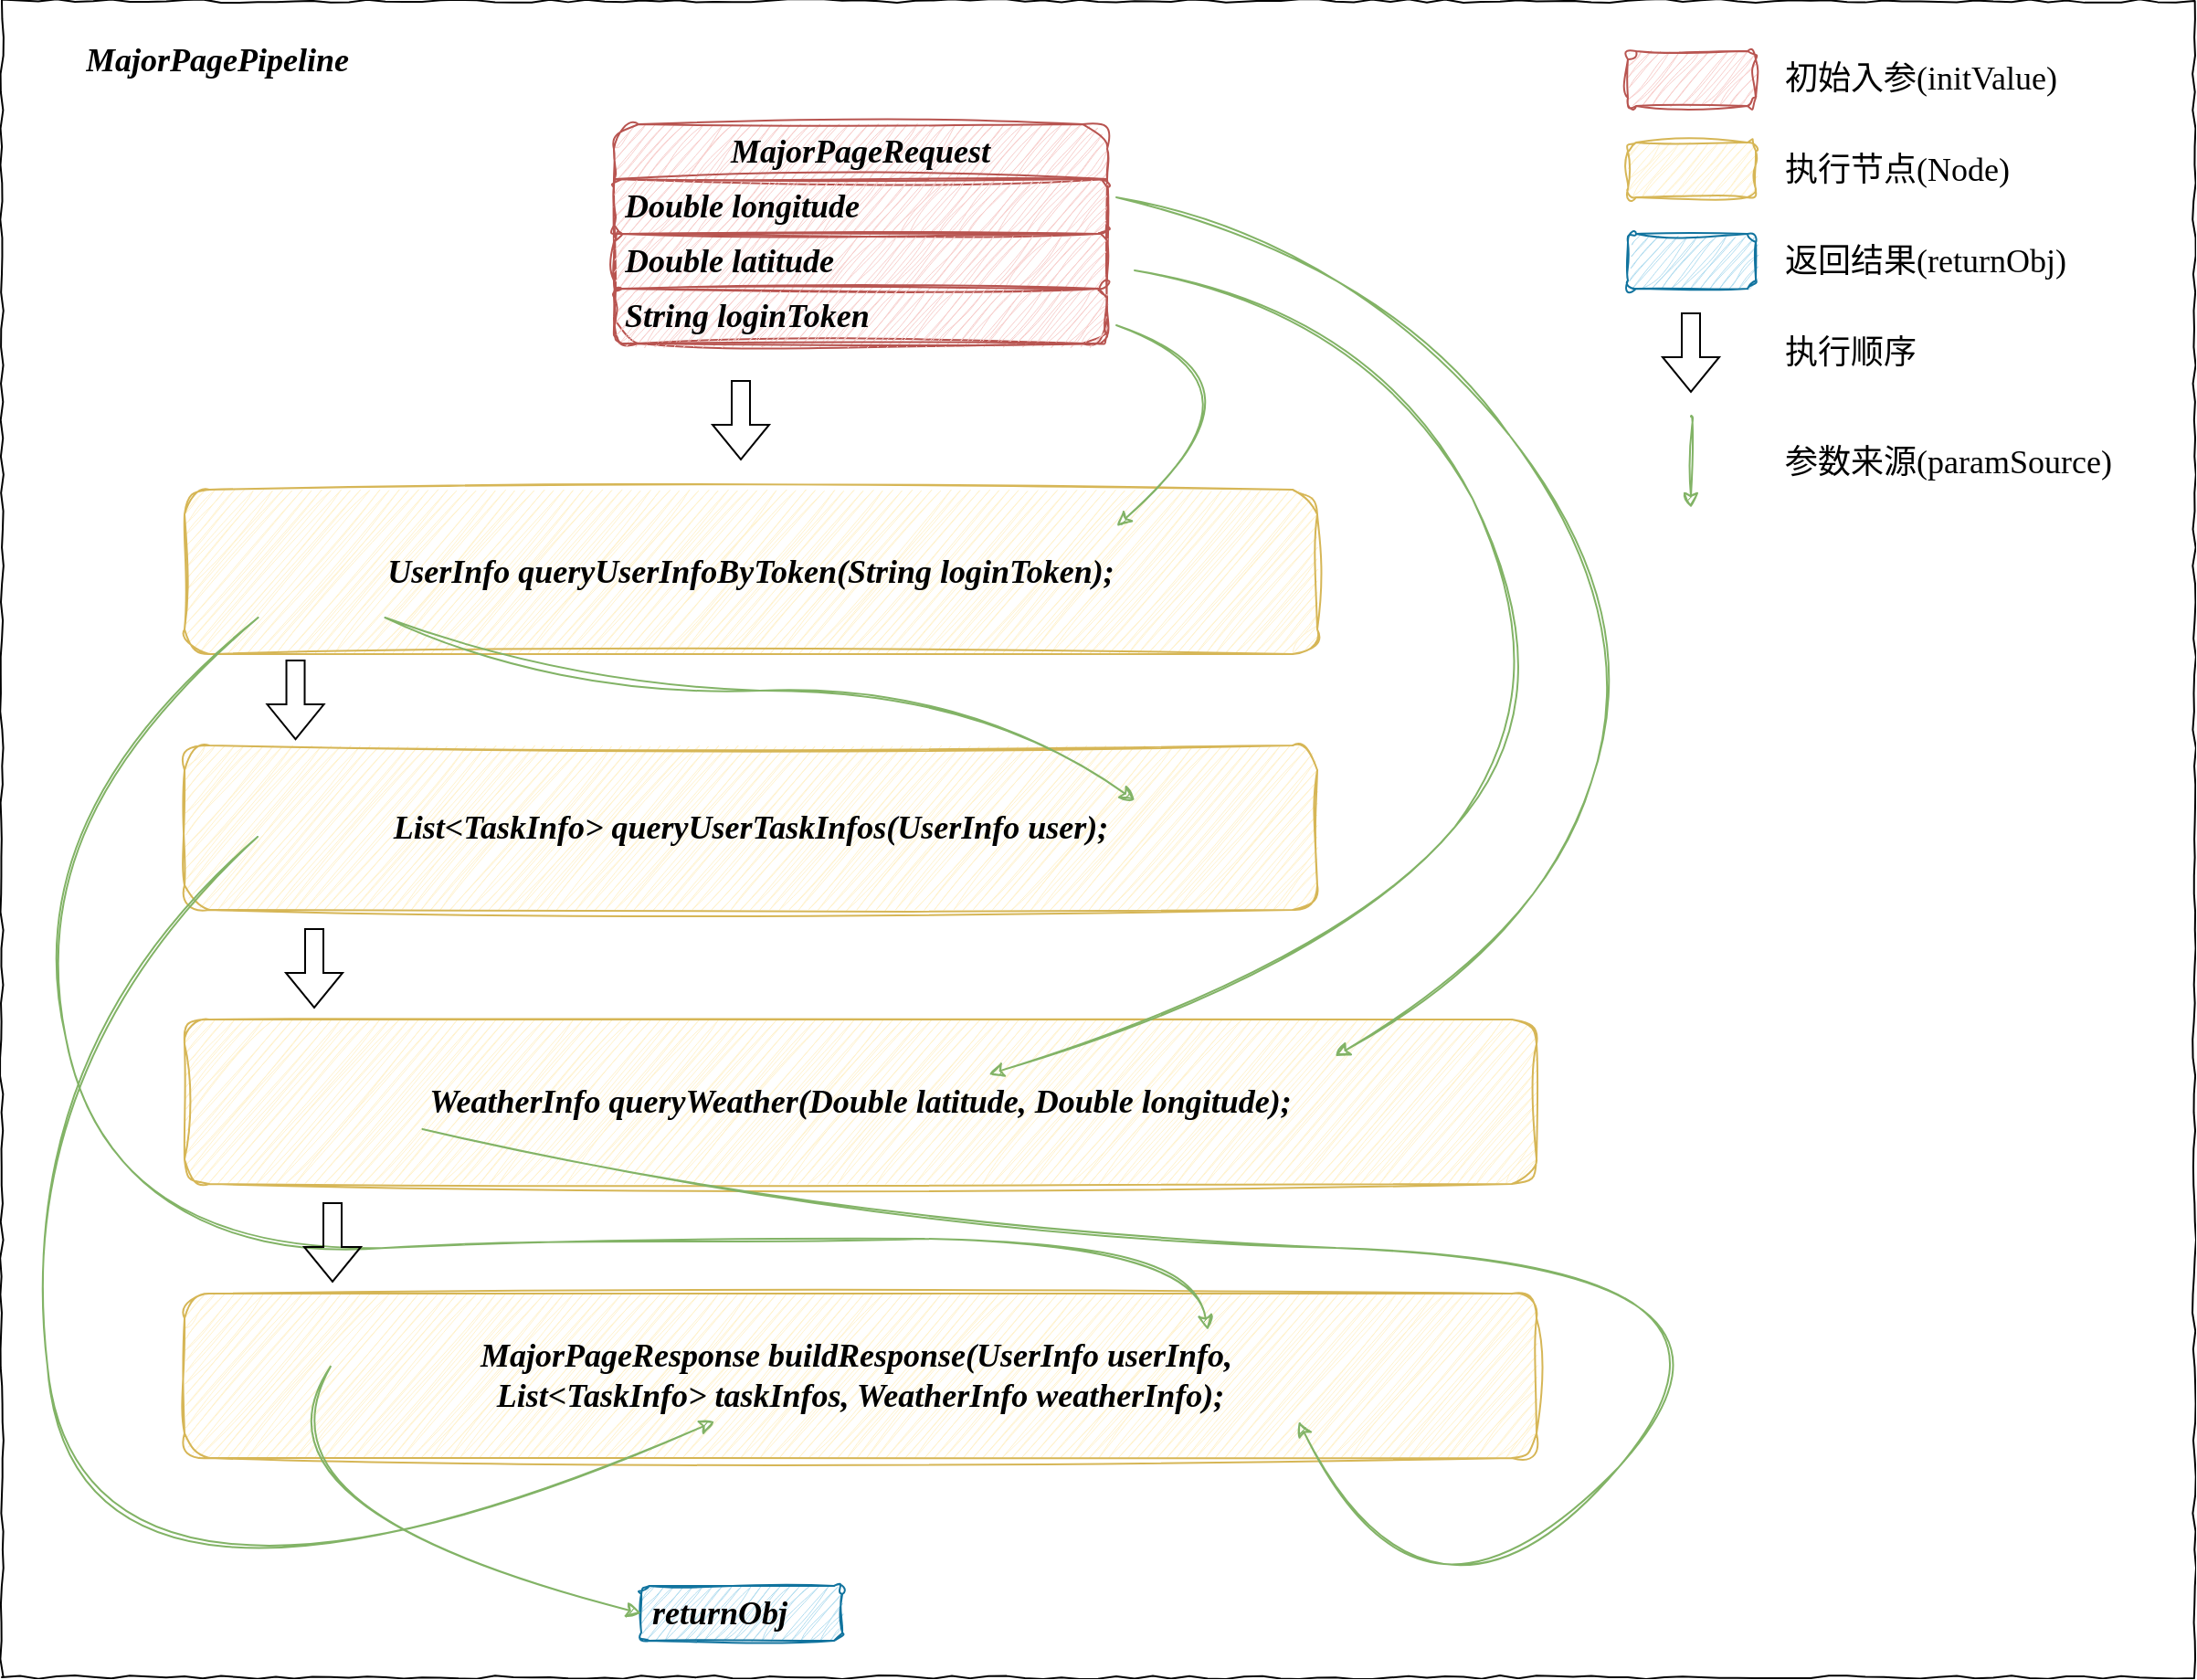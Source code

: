 <mxfile version="24.4.13" type="device">
  <diagram name="第 1 页" id="bbYAsJ9AS1H-cQh3gX90">
    <mxGraphModel dx="2074" dy="1197" grid="1" gridSize="10" guides="1" tooltips="1" connect="1" arrows="1" fold="1" page="1" pageScale="1" pageWidth="690" pageHeight="980" math="0" shadow="0">
      <root>
        <mxCell id="0" />
        <mxCell id="1" parent="0" />
        <mxCell id="v_TXbxovjSpdbynm-BwS-1" value="" style="rounded=0;whiteSpace=wrap;html=1;comic=1;arcSize=12;" vertex="1" parent="1">
          <mxGeometry x="20" y="12.5" width="1200" height="917.5" as="geometry" />
        </mxCell>
        <mxCell id="vOWczvrueF11Am09t13T-1" value="&lt;i&gt;&lt;font style=&quot;&quot; size=&quot;1&quot;&gt;&lt;b style=&quot;font-size: 18px;&quot;&gt;UserInfo queryUserInfoByToken(String loginToken);&lt;/b&gt;&lt;/font&gt;&lt;/i&gt;" style="rounded=1;whiteSpace=wrap;html=1;fillColor=#fff2cc;strokeColor=#d6b656;sketch=1;curveFitting=1;jiggle=2;fontFamily=Comic Sans MS;" parent="1" vertex="1">
          <mxGeometry x="120" y="280" width="620" height="90" as="geometry" />
        </mxCell>
        <mxCell id="JGUKwS1q1bDIkYwTgo52-1" value="&lt;i&gt;&lt;font style=&quot;&quot; size=&quot;1&quot;&gt;&lt;b style=&quot;font-size: 18px;&quot;&gt;List&amp;lt;TaskInfo&amp;gt; queryUserTaskInfos(UserInfo user);&lt;/b&gt;&lt;/font&gt;&lt;/i&gt;" style="rounded=1;whiteSpace=wrap;html=1;fillColor=#fff2cc;strokeColor=#d6b656;sketch=1;curveFitting=1;jiggle=2;fontFamily=Comic Sans MS;" parent="1" vertex="1">
          <mxGeometry x="120" y="420" width="620" height="90" as="geometry" />
        </mxCell>
        <mxCell id="JGUKwS1q1bDIkYwTgo52-2" value="&lt;i&gt;&lt;font style=&quot;&quot; size=&quot;1&quot;&gt;&lt;b style=&quot;font-size: 18px;&quot;&gt;WeatherInfo queryWeather(Double&amp;nbsp;&lt;/b&gt;&lt;/font&gt;&lt;/i&gt;&lt;span style=&quot;background-color: initial; font-size: 18px;&quot;&gt;&lt;font&gt;&lt;b&gt;&lt;i&gt;latitude, Double l&lt;/i&gt;&lt;/b&gt;&lt;/font&gt;&lt;/span&gt;&lt;i&gt;&lt;font style=&quot;&quot;&gt;&lt;span style=&quot;font-size: 18px;&quot;&gt;&lt;b&gt;ongitude&lt;/b&gt;&lt;/span&gt;&lt;b style=&quot;font-size: 18px;&quot;&gt;);&lt;/b&gt;&lt;/font&gt;&lt;/i&gt;" style="rounded=1;whiteSpace=wrap;html=1;fillColor=#fff2cc;strokeColor=#d6b656;sketch=1;curveFitting=1;jiggle=2;fontFamily=Comic Sans MS;" parent="1" vertex="1">
          <mxGeometry x="120" y="570" width="740" height="90" as="geometry" />
        </mxCell>
        <mxCell id="JGUKwS1q1bDIkYwTgo52-3" value="&lt;i&gt;&lt;font style=&quot;&quot; size=&quot;1&quot;&gt;&lt;b style=&quot;font-size: 18px;&quot;&gt;MajorPageResponse buildResponse(UserInfo&amp;nbsp;&lt;/b&gt;&lt;/font&gt;&lt;/i&gt;&lt;span style=&quot;background-color: initial; font-size: 18px;&quot;&gt;&lt;font&gt;&lt;b&gt;&lt;i&gt;userInfo,&amp;nbsp;&lt;/i&gt;&lt;/b&gt;&lt;/font&gt;&lt;/span&gt;&lt;div&gt;&lt;span style=&quot;background-color: initial; font-size: 18px;&quot;&gt;&lt;font&gt;&lt;b&gt;&lt;i&gt;List&amp;lt;TaskInfo&amp;gt; taskInfos, WeatherInfo weatherInfo&lt;/i&gt;&lt;/b&gt;&lt;/font&gt;&lt;/span&gt;&lt;i&gt;&lt;font style=&quot;&quot;&gt;&lt;b style=&quot;font-size: 18px;&quot;&gt;);&lt;/b&gt;&lt;/font&gt;&lt;/i&gt;&lt;/div&gt;" style="rounded=1;whiteSpace=wrap;html=1;fillColor=#fff2cc;strokeColor=#d6b656;sketch=1;curveFitting=1;jiggle=2;fontFamily=Comic Sans MS;" parent="1" vertex="1">
          <mxGeometry x="120" y="720" width="740" height="90" as="geometry" />
        </mxCell>
        <mxCell id="JGUKwS1q1bDIkYwTgo52-4" value="&lt;font size=&quot;1&quot;&gt;&lt;i&gt;&lt;b style=&quot;font-size: 18px;&quot;&gt;MajorPageRequest&lt;/b&gt;&lt;/i&gt;&lt;/font&gt;" style="swimlane;fontStyle=0;childLayout=stackLayout;horizontal=1;startSize=30;horizontalStack=0;resizeParent=1;resizeParentMax=0;resizeLast=0;collapsible=1;marginBottom=0;whiteSpace=wrap;html=1;fillColor=#f8cecc;strokeColor=#b85450;sketch=1;curveFitting=1;jiggle=2;rounded=1;fontFamily=Comic Sans MS;" parent="1" vertex="1">
          <mxGeometry x="355" y="80" width="270" height="120" as="geometry" />
        </mxCell>
        <mxCell id="JGUKwS1q1bDIkYwTgo52-5" value="&lt;span style=&quot;background-color: initial; text-align: center; font-size: 18px;&quot;&gt;&lt;font&gt;&lt;b&gt;&lt;i&gt;Double l&lt;/i&gt;&lt;/b&gt;&lt;/font&gt;&lt;/span&gt;&lt;i style=&quot;text-align: center;&quot;&gt;&lt;font&gt;&lt;span style=&quot;font-size: 18px;&quot;&gt;&lt;b&gt;ongitude&lt;/b&gt;&lt;/span&gt;&lt;/font&gt;&lt;/i&gt;" style="text;strokeColor=#b85450;fillColor=#f8cecc;align=left;verticalAlign=middle;spacingLeft=4;spacingRight=4;overflow=hidden;points=[[0,0.5],[1,0.5]];portConstraint=eastwest;rotatable=0;whiteSpace=wrap;html=1;sketch=1;curveFitting=1;jiggle=2;rounded=1;fontFamily=Comic Sans MS;" parent="JGUKwS1q1bDIkYwTgo52-4" vertex="1">
          <mxGeometry y="30" width="270" height="30" as="geometry" />
        </mxCell>
        <mxCell id="JGUKwS1q1bDIkYwTgo52-6" value="&lt;i style=&quot;text-align: center;&quot;&gt;&lt;font size=&quot;1&quot;&gt;&lt;b style=&quot;font-size: 18px;&quot;&gt;Double&amp;nbsp;&lt;/b&gt;&lt;/font&gt;&lt;/i&gt;&lt;span style=&quot;text-align: center; background-color: initial; font-size: 18px;&quot;&gt;&lt;font&gt;&lt;b&gt;&lt;i&gt;latitude&lt;/i&gt;&lt;/b&gt;&lt;/font&gt;&lt;/span&gt;" style="text;strokeColor=#b85450;fillColor=#f8cecc;align=left;verticalAlign=middle;spacingLeft=4;spacingRight=4;overflow=hidden;points=[[0,0.5],[1,0.5]];portConstraint=eastwest;rotatable=0;whiteSpace=wrap;html=1;sketch=1;curveFitting=1;jiggle=2;rounded=1;fontFamily=Comic Sans MS;" parent="JGUKwS1q1bDIkYwTgo52-4" vertex="1">
          <mxGeometry y="60" width="270" height="30" as="geometry" />
        </mxCell>
        <mxCell id="JGUKwS1q1bDIkYwTgo52-7" value="&lt;i style=&quot;text-align: center;&quot;&gt;&lt;font size=&quot;1&quot;&gt;&lt;b style=&quot;font-size: 18px;&quot;&gt;String loginToken&lt;/b&gt;&lt;/font&gt;&lt;/i&gt;" style="text;strokeColor=#b85450;fillColor=#f8cecc;align=left;verticalAlign=middle;spacingLeft=4;spacingRight=4;overflow=hidden;points=[[0,0.5],[1,0.5]];portConstraint=eastwest;rotatable=0;whiteSpace=wrap;html=1;sketch=1;curveFitting=1;jiggle=2;rounded=1;fontFamily=Comic Sans MS;" parent="JGUKwS1q1bDIkYwTgo52-4" vertex="1">
          <mxGeometry y="90" width="270" height="30" as="geometry" />
        </mxCell>
        <mxCell id="JGUKwS1q1bDIkYwTgo52-9" value="" style="curved=1;endArrow=classic;html=1;rounded=0;fillColor=#d5e8d4;strokeColor=#82b366;sketch=1;curveFitting=1;jiggle=2;entryX=0.823;entryY=0.222;entryDx=0;entryDy=0;entryPerimeter=0;fontFamily=Comic Sans MS;" parent="1" target="vOWczvrueF11Am09t13T-1" edge="1">
          <mxGeometry width="50" height="50" relative="1" as="geometry">
            <mxPoint x="630" y="190" as="sourcePoint" />
            <mxPoint x="610" y="320" as="targetPoint" />
            <Array as="points">
              <mxPoint x="720" y="220" />
            </Array>
          </mxGeometry>
        </mxCell>
        <mxCell id="JGUKwS1q1bDIkYwTgo52-10" value="" style="curved=1;endArrow=classic;html=1;rounded=0;fillColor=#d5e8d4;strokeColor=#82b366;sketch=1;curveFitting=1;jiggle=2;exitX=0.177;exitY=0.778;exitDx=0;exitDy=0;exitPerimeter=0;entryX=0.839;entryY=0.333;entryDx=0;entryDy=0;entryPerimeter=0;fontFamily=Comic Sans MS;" parent="1" source="vOWczvrueF11Am09t13T-1" target="JGUKwS1q1bDIkYwTgo52-1" edge="1">
          <mxGeometry width="50" height="50" relative="1" as="geometry">
            <mxPoint x="250" y="350" as="sourcePoint" />
            <mxPoint x="600" y="410" as="targetPoint" />
            <Array as="points">
              <mxPoint x="320" y="390" />
              <mxPoint x="550" y="390" />
            </Array>
          </mxGeometry>
        </mxCell>
        <mxCell id="JGUKwS1q1bDIkYwTgo52-11" value="" style="curved=1;endArrow=classic;html=1;rounded=0;fillColor=#d5e8d4;strokeColor=#82b366;sketch=1;curveFitting=1;jiggle=2;entryX=0.595;entryY=0.333;entryDx=0;entryDy=0;entryPerimeter=0;fontFamily=Comic Sans MS;" parent="1" target="JGUKwS1q1bDIkYwTgo52-2" edge="1">
          <mxGeometry width="50" height="50" relative="1" as="geometry">
            <mxPoint x="640" y="160" as="sourcePoint" />
            <mxPoint x="820" y="500" as="targetPoint" />
            <Array as="points">
              <mxPoint x="770" y="180" />
              <mxPoint x="880" y="390" />
              <mxPoint x="750" y="540" />
            </Array>
          </mxGeometry>
        </mxCell>
        <mxCell id="JGUKwS1q1bDIkYwTgo52-12" value="" style="curved=1;endArrow=classic;html=1;rounded=0;fillColor=#d5e8d4;strokeColor=#82b366;sketch=1;curveFitting=1;jiggle=2;entryX=0.851;entryY=0.222;entryDx=0;entryDy=0;entryPerimeter=0;" parent="1" target="JGUKwS1q1bDIkYwTgo52-2" edge="1">
          <mxGeometry width="50" height="50" relative="1" as="geometry">
            <mxPoint x="630" y="120" as="sourcePoint" />
            <mxPoint x="560" y="570" as="targetPoint" />
            <Array as="points">
              <mxPoint x="770" y="150" />
              <mxPoint x="920" y="350" />
              <mxPoint x="860" y="530" />
            </Array>
          </mxGeometry>
        </mxCell>
        <mxCell id="JGUKwS1q1bDIkYwTgo52-13" value="" style="curved=1;endArrow=classic;html=1;rounded=0;fillColor=#d5e8d4;strokeColor=#82b366;sketch=1;curveFitting=1;jiggle=2;exitX=0.065;exitY=0.778;exitDx=0;exitDy=0;exitPerimeter=0;entryX=0.757;entryY=0.222;entryDx=0;entryDy=0;entryPerimeter=0;" parent="1" source="vOWczvrueF11Am09t13T-1" target="JGUKwS1q1bDIkYwTgo52-3" edge="1">
          <mxGeometry width="50" height="50" relative="1" as="geometry">
            <mxPoint x="20" y="400" as="sourcePoint" />
            <mxPoint x="350" y="500" as="targetPoint" />
            <Array as="points">
              <mxPoint x="30" y="460" />
              <mxPoint x="80" y="700" />
              <mxPoint x="380" y="690" />
              <mxPoint x="670" y="690" />
            </Array>
          </mxGeometry>
        </mxCell>
        <mxCell id="JGUKwS1q1bDIkYwTgo52-14" value="" style="curved=1;endArrow=classic;html=1;rounded=0;fillColor=#d5e8d4;strokeColor=#82b366;sketch=1;curveFitting=1;jiggle=2;exitX=0.065;exitY=0.778;exitDx=0;exitDy=0;exitPerimeter=0;entryX=0.392;entryY=0.778;entryDx=0;entryDy=0;entryPerimeter=0;" parent="1" target="JGUKwS1q1bDIkYwTgo52-3" edge="1">
          <mxGeometry width="50" height="50" relative="1" as="geometry">
            <mxPoint x="160" y="470" as="sourcePoint" />
            <mxPoint x="680" y="860" as="targetPoint" />
            <Array as="points">
              <mxPoint x="30" y="580" />
              <mxPoint x="60" y="940" />
            </Array>
          </mxGeometry>
        </mxCell>
        <mxCell id="JGUKwS1q1bDIkYwTgo52-15" value="" style="curved=1;endArrow=classic;html=1;rounded=0;fillColor=#d5e8d4;strokeColor=#82b366;sketch=1;curveFitting=1;jiggle=2;entryX=0.824;entryY=0.778;entryDx=0;entryDy=0;entryPerimeter=0;exitX=0.176;exitY=0.667;exitDx=0;exitDy=0;exitPerimeter=0;" parent="1" source="JGUKwS1q1bDIkYwTgo52-2" target="JGUKwS1q1bDIkYwTgo52-3" edge="1">
          <mxGeometry width="50" height="50" relative="1" as="geometry">
            <mxPoint x="280" y="550" as="sourcePoint" />
            <mxPoint x="800" y="720" as="targetPoint" />
            <Array as="points">
              <mxPoint x="490" y="690" />
              <mxPoint x="1010" y="700" />
              <mxPoint x="800" y="930" />
            </Array>
          </mxGeometry>
        </mxCell>
        <mxCell id="JGUKwS1q1bDIkYwTgo52-18" value="&lt;div style=&quot;text-align: center;&quot;&gt;&lt;span style=&quot;background-color: initial; font-size: 18px;&quot;&gt;&lt;font&gt;&lt;b&gt;&lt;i&gt;returnObj&lt;/i&gt;&lt;/b&gt;&lt;/font&gt;&lt;/span&gt;&lt;/div&gt;" style="text;strokeColor=#10739e;fillColor=#b1ddf0;align=left;verticalAlign=middle;spacingLeft=4;spacingRight=4;overflow=hidden;points=[[0,0.5],[1,0.5]];portConstraint=eastwest;rotatable=0;whiteSpace=wrap;html=1;sketch=1;curveFitting=1;jiggle=2;rounded=1;fontFamily=Comic Sans MS;" parent="1" vertex="1">
          <mxGeometry x="370" y="880" width="110" height="30" as="geometry" />
        </mxCell>
        <mxCell id="JGUKwS1q1bDIkYwTgo52-19" value="" style="curved=1;endArrow=classic;html=1;rounded=0;fillColor=#d5e8d4;strokeColor=#82b366;sketch=1;curveFitting=1;jiggle=2;entryX=0;entryY=0.5;entryDx=0;entryDy=0;exitX=0.108;exitY=0.444;exitDx=0;exitDy=0;exitPerimeter=0;fontFamily=Comic Sans MS;" parent="1" source="JGUKwS1q1bDIkYwTgo52-3" target="JGUKwS1q1bDIkYwTgo52-18" edge="1">
          <mxGeometry width="50" height="50" relative="1" as="geometry">
            <mxPoint x="150" y="760" as="sourcePoint" />
            <mxPoint x="240" y="900" as="targetPoint" />
            <Array as="points">
              <mxPoint x="150" y="840" />
            </Array>
          </mxGeometry>
        </mxCell>
        <mxCell id="JGUKwS1q1bDIkYwTgo52-20" value="&lt;i style=&quot;font-size: x-small; text-align: center;&quot;&gt;&lt;b style=&quot;font-size: 18px;&quot;&gt;MajorPagePipeline&lt;/b&gt;&lt;/i&gt;" style="text;strokeColor=none;fillColor=none;align=left;verticalAlign=middle;spacingLeft=4;spacingRight=4;overflow=hidden;points=[[0,0.5],[1,0.5]];portConstraint=eastwest;rotatable=0;whiteSpace=wrap;html=1;fontFamily=Comic Sans MS;" parent="1" vertex="1">
          <mxGeometry x="60" y="30" width="200" height="30" as="geometry" />
        </mxCell>
        <mxCell id="JGUKwS1q1bDIkYwTgo52-21" value="" style="shape=flexArrow;endArrow=classic;html=1;rounded=0;exitX=0.098;exitY=1.033;exitDx=0;exitDy=0;exitPerimeter=0;entryX=0.098;entryY=-0.033;entryDx=0;entryDy=0;entryPerimeter=0;fontFamily=Comic Sans MS;" parent="1" source="vOWczvrueF11Am09t13T-1" target="JGUKwS1q1bDIkYwTgo52-1" edge="1">
          <mxGeometry width="50" height="50" relative="1" as="geometry">
            <mxPoint x="190" y="410" as="sourcePoint" />
            <mxPoint x="180" y="410" as="targetPoint" />
          </mxGeometry>
        </mxCell>
        <mxCell id="JGUKwS1q1bDIkYwTgo52-22" value="" style="shape=flexArrow;endArrow=classic;html=1;rounded=0;exitX=0.098;exitY=1.033;exitDx=0;exitDy=0;exitPerimeter=0;entryX=0.098;entryY=-0.033;entryDx=0;entryDy=0;entryPerimeter=0;fontFamily=Comic Sans MS;" parent="1" edge="1">
          <mxGeometry width="50" height="50" relative="1" as="geometry">
            <mxPoint x="191" y="520" as="sourcePoint" />
            <mxPoint x="191" y="564" as="targetPoint" />
          </mxGeometry>
        </mxCell>
        <mxCell id="JGUKwS1q1bDIkYwTgo52-23" value="" style="shape=flexArrow;endArrow=classic;html=1;rounded=0;exitX=0.098;exitY=1.033;exitDx=0;exitDy=0;exitPerimeter=0;entryX=0.098;entryY=-0.033;entryDx=0;entryDy=0;entryPerimeter=0;fontFamily=Comic Sans MS;" parent="1" edge="1">
          <mxGeometry width="50" height="50" relative="1" as="geometry">
            <mxPoint x="201" y="670" as="sourcePoint" />
            <mxPoint x="201" y="714" as="targetPoint" />
          </mxGeometry>
        </mxCell>
        <mxCell id="JGUKwS1q1bDIkYwTgo52-24" value="" style="rounded=1;whiteSpace=wrap;html=1;sketch=1;jiggle=2;curveFitting=1;strokeColor=#b85450;align=center;verticalAlign=middle;fontFamily=Comic Sans MS;fontSize=12;fontColor=default;fontStyle=0;fillColor=#f8cecc;" parent="1" vertex="1">
          <mxGeometry x="910" y="40" width="70" height="30" as="geometry" />
        </mxCell>
        <mxCell id="JGUKwS1q1bDIkYwTgo52-25" value="" style="shape=flexArrow;endArrow=classic;html=1;rounded=0;exitX=0.098;exitY=1.033;exitDx=0;exitDy=0;exitPerimeter=0;entryX=0.098;entryY=-0.033;entryDx=0;entryDy=0;entryPerimeter=0;fontFamily=Comic Sans MS;" parent="1" edge="1">
          <mxGeometry width="50" height="50" relative="1" as="geometry">
            <mxPoint x="944.5" y="183" as="sourcePoint" />
            <mxPoint x="944.5" y="227" as="targetPoint" />
          </mxGeometry>
        </mxCell>
        <mxCell id="JGUKwS1q1bDIkYwTgo52-26" value="" style="rounded=1;whiteSpace=wrap;html=1;sketch=1;jiggle=2;curveFitting=1;strokeColor=#d6b656;align=center;verticalAlign=middle;fontFamily=Comic Sans MS;fontSize=12;fontColor=default;fontStyle=0;fillColor=#fff2cc;" parent="1" vertex="1">
          <mxGeometry x="910" y="90" width="70" height="30" as="geometry" />
        </mxCell>
        <mxCell id="JGUKwS1q1bDIkYwTgo52-28" value="" style="rounded=1;whiteSpace=wrap;html=1;sketch=1;jiggle=2;curveFitting=1;strokeColor=#10739e;align=left;verticalAlign=middle;fontFamily=Comic Sans MS;fontSize=12;fontColor=default;fontStyle=0;fillColor=#b1ddf0;spacingLeft=4;spacingRight=4;gradientColor=none;" parent="1" vertex="1">
          <mxGeometry x="910" y="140" width="70" height="30" as="geometry" />
        </mxCell>
        <mxCell id="JGUKwS1q1bDIkYwTgo52-29" value="&lt;div style=&quot;text-align: center;&quot;&gt;&lt;span style=&quot;background-color: initial; font-size: 18px;&quot;&gt;&lt;font&gt;初始入参(initValue)&lt;/font&gt;&lt;/span&gt;&lt;/div&gt;" style="text;strokeColor=none;fillColor=none;align=left;verticalAlign=middle;spacingLeft=4;spacingRight=4;overflow=hidden;points=[[0,0.5],[1,0.5]];portConstraint=eastwest;rotatable=0;whiteSpace=wrap;html=1;fontFamily=Comic Sans MS;" parent="1" vertex="1">
          <mxGeometry x="990" y="40" width="210" height="30" as="geometry" />
        </mxCell>
        <mxCell id="JGUKwS1q1bDIkYwTgo52-31" value="&lt;div style=&quot;text-align: center;&quot;&gt;&lt;span style=&quot;background-color: initial; font-size: 18px;&quot;&gt;&lt;font&gt;执行节点(Node)&lt;/font&gt;&lt;/span&gt;&lt;/div&gt;" style="text;strokeColor=none;fillColor=none;align=left;verticalAlign=middle;spacingLeft=4;spacingRight=4;overflow=hidden;points=[[0,0.5],[1,0.5]];portConstraint=eastwest;rotatable=0;whiteSpace=wrap;html=1;fontFamily=Comic Sans MS;" parent="1" vertex="1">
          <mxGeometry x="990" y="90" width="210" height="30" as="geometry" />
        </mxCell>
        <mxCell id="JGUKwS1q1bDIkYwTgo52-32" value="&lt;div style=&quot;text-align: center;&quot;&gt;&lt;span style=&quot;background-color: initial; font-size: 18px;&quot;&gt;&lt;font&gt;返回结果(returnObj)&lt;/font&gt;&lt;/span&gt;&lt;/div&gt;" style="text;strokeColor=none;fillColor=none;align=left;verticalAlign=middle;spacingLeft=4;spacingRight=4;overflow=hidden;points=[[0,0.5],[1,0.5]];portConstraint=eastwest;rotatable=0;whiteSpace=wrap;html=1;fontFamily=Comic Sans MS;" parent="1" vertex="1">
          <mxGeometry x="990" y="140" width="210" height="30" as="geometry" />
        </mxCell>
        <mxCell id="JGUKwS1q1bDIkYwTgo52-33" value="&lt;div style=&quot;text-align: center;&quot;&gt;&lt;span style=&quot;background-color: initial; font-size: 18px;&quot;&gt;&lt;font&gt;执行顺序&lt;/font&gt;&lt;/span&gt;&lt;/div&gt;" style="text;strokeColor=none;fillColor=none;align=left;verticalAlign=middle;spacingLeft=4;spacingRight=4;overflow=hidden;points=[[0,0.5],[1,0.5]];portConstraint=eastwest;rotatable=0;whiteSpace=wrap;html=1;fontFamily=Comic Sans MS;" parent="1" vertex="1">
          <mxGeometry x="990" y="190" width="210" height="30" as="geometry" />
        </mxCell>
        <mxCell id="FAXZkEMfxZnQdSqHwnY_-1" value="" style="curved=1;endArrow=classic;html=1;rounded=0;sketch=1;jiggle=2;curveFitting=1;strokeColor=#82b366;align=center;verticalAlign=middle;fontFamily=Comic Sans MS;fontSize=11;fontColor=default;labelBackgroundColor=default;fillColor=#d5e8d4;" parent="1" edge="1">
          <mxGeometry width="50" height="50" relative="1" as="geometry">
            <mxPoint x="944.5" y="240" as="sourcePoint" />
            <mxPoint x="944.5" y="290" as="targetPoint" />
            <Array as="points" />
          </mxGeometry>
        </mxCell>
        <mxCell id="FAXZkEMfxZnQdSqHwnY_-2" value="&lt;div style=&quot;text-align: center;&quot;&gt;&lt;span style=&quot;background-color: initial; font-size: 18px;&quot;&gt;&lt;font&gt;参数来源(paramSource)&lt;/font&gt;&lt;/span&gt;&lt;/div&gt;" style="text;strokeColor=none;fillColor=none;align=left;verticalAlign=middle;spacingLeft=4;spacingRight=4;overflow=hidden;points=[[0,0.5],[1,0.5]];portConstraint=eastwest;rotatable=0;whiteSpace=wrap;html=1;fontFamily=Comic Sans MS;" parent="1" vertex="1">
          <mxGeometry x="990" y="250" width="230" height="30" as="geometry" />
        </mxCell>
        <mxCell id="FAXZkEMfxZnQdSqHwnY_-3" value="" style="shape=flexArrow;endArrow=classic;html=1;rounded=0;exitX=0.098;exitY=1.033;exitDx=0;exitDy=0;exitPerimeter=0;entryX=0.098;entryY=-0.033;entryDx=0;entryDy=0;entryPerimeter=0;fontFamily=Comic Sans MS;" parent="1" edge="1">
          <mxGeometry width="50" height="50" relative="1" as="geometry">
            <mxPoint x="424.5" y="220" as="sourcePoint" />
            <mxPoint x="424.5" y="264" as="targetPoint" />
          </mxGeometry>
        </mxCell>
      </root>
    </mxGraphModel>
  </diagram>
</mxfile>
